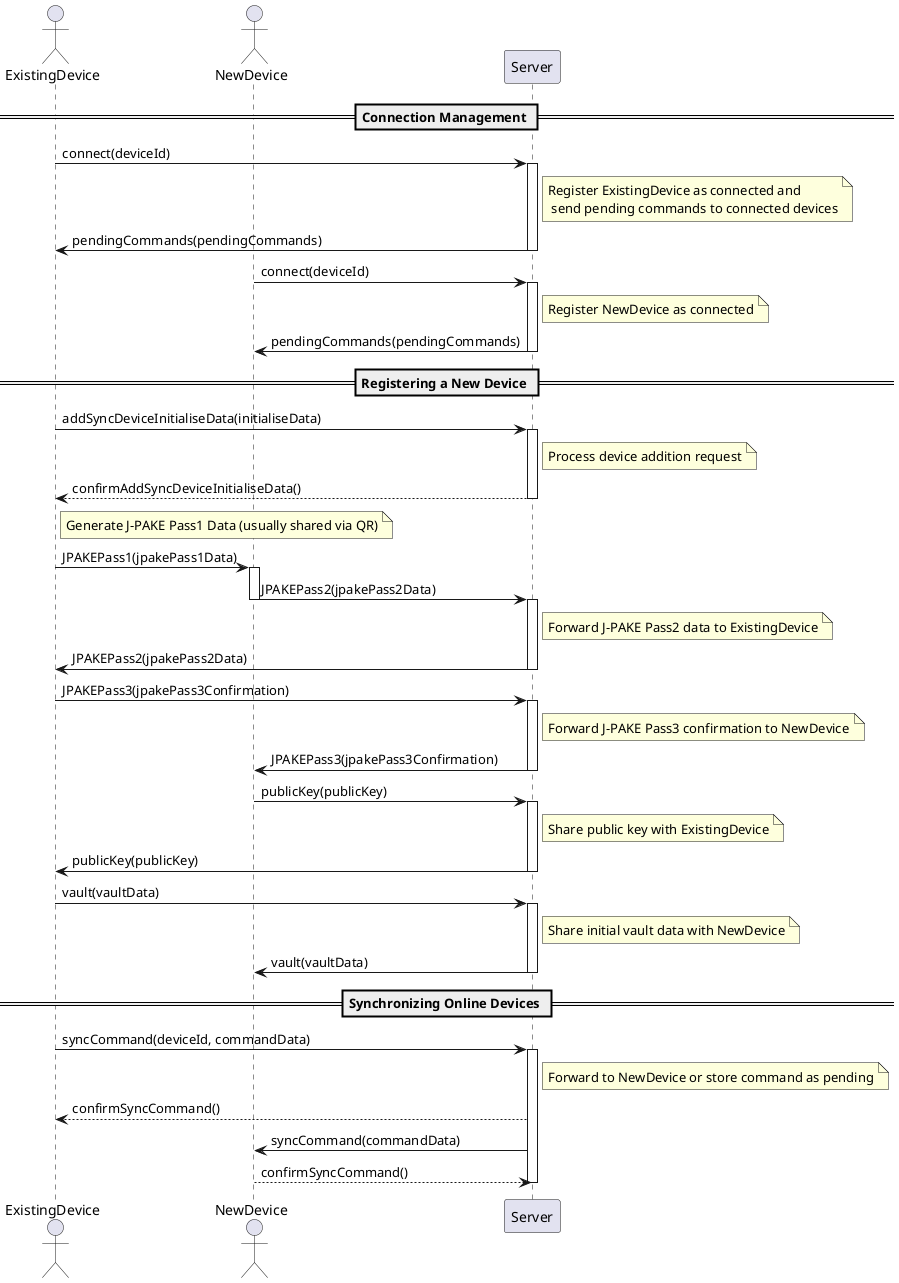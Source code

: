 @startuml
actor ExistingDevice
actor NewDevice
participant Server

== Connection Management ==

ExistingDevice -> Server: connect(deviceId)
activate Server
note right of Server: Register ExistingDevice as connected and\n send pending commands to connected devices
Server -> ExistingDevice: pendingCommands(pendingCommands)
deactivate Server

NewDevice -> Server: connect(deviceId)
activate Server
note right of Server: Register NewDevice as connected
Server -> NewDevice: pendingCommands(pendingCommands)
deactivate Server

== Registering a New Device ==

ExistingDevice -> Server: addSyncDeviceInitialiseData(initialiseData)
activate Server
note right of Server: Process device addition request
Server --> ExistingDevice: confirmAddSyncDeviceInitialiseData()
deactivate Server

note right of ExistingDevice: Generate J-PAKE Pass1 Data (usually shared via QR)


ExistingDevice -> NewDevice: JPAKEPass1(jpakePass1Data)
activate NewDevice
NewDevice -> Server: JPAKEPass2(jpakePass2Data)
deactivate NewDevice
activate Server
note right of Server: Forward J-PAKE Pass2 data to ExistingDevice
Server -> ExistingDevice: JPAKEPass2(jpakePass2Data)
deactivate Server

ExistingDevice -> Server: JPAKEPass3(jpakePass3Confirmation)
activate Server
note right of Server: Forward J-PAKE Pass3 confirmation to NewDevice
Server -> NewDevice: JPAKEPass3(jpakePass3Confirmation)
deactivate Server

NewDevice -> Server: publicKey(publicKey)
activate Server
note right of Server: Share public key with ExistingDevice
Server -> ExistingDevice: publicKey(publicKey)
deactivate Server

ExistingDevice -> Server: vault(vaultData)
activate Server
note right of Server: Share initial vault data with NewDevice
Server -> NewDevice: vault(vaultData)
deactivate Server

== Synchronizing Online Devices ==

ExistingDevice -> Server: syncCommand(deviceId, commandData)
activate Server
note right of Server: Forward to NewDevice or store command as pending
Server --> ExistingDevice: confirmSyncCommand()
Server -> NewDevice: syncCommand(commandData)
NewDevice --> Server: confirmSyncCommand()
deactivate Server

@enduml
